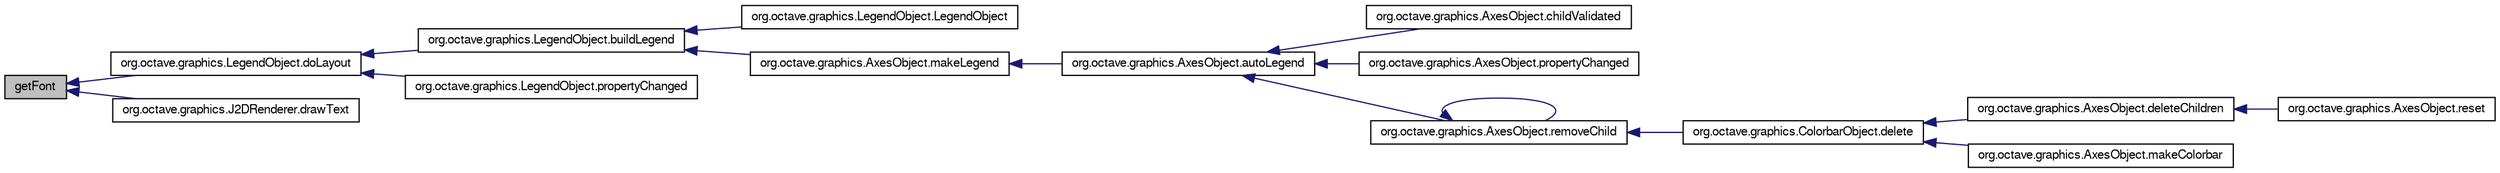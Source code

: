 digraph G
{
  edge [fontname="FreeSans",fontsize="10",labelfontname="FreeSans",labelfontsize="10"];
  node [fontname="FreeSans",fontsize="10",shape=record];
  rankdir="LR";
  Node1 [label="getFont",height=0.2,width=0.4,color="black", fillcolor="grey75", style="filled" fontcolor="black"];
  Node1 -> Node2 [dir="back",color="midnightblue",fontsize="10",style="solid",fontname="FreeSans"];
  Node2 [label="org.octave.graphics.LegendObject.doLayout",height=0.2,width=0.4,color="black", fillcolor="white", style="filled",URL="$classorg_1_1octave_1_1graphics_1_1_legend_object.html#abf88fa0b9edf8ede8c6b1bd9e3510d4f"];
  Node2 -> Node3 [dir="back",color="midnightblue",fontsize="10",style="solid",fontname="FreeSans"];
  Node3 [label="org.octave.graphics.LegendObject.buildLegend",height=0.2,width=0.4,color="black", fillcolor="white", style="filled",URL="$classorg_1_1octave_1_1graphics_1_1_legend_object.html#a55d0f84024ef147bc44d045c3f708dcc"];
  Node3 -> Node4 [dir="back",color="midnightblue",fontsize="10",style="solid",fontname="FreeSans"];
  Node4 [label="org.octave.graphics.LegendObject.LegendObject",height=0.2,width=0.4,color="black", fillcolor="white", style="filled",URL="$classorg_1_1octave_1_1graphics_1_1_legend_object.html#af481b72f794bf09cd6a2bf647172ca5d"];
  Node3 -> Node5 [dir="back",color="midnightblue",fontsize="10",style="solid",fontname="FreeSans"];
  Node5 [label="org.octave.graphics.AxesObject.makeLegend",height=0.2,width=0.4,color="black", fillcolor="white", style="filled",URL="$classorg_1_1octave_1_1graphics_1_1_axes_object.html#af818b4197b31dc2d4e3c704cf6989770"];
  Node5 -> Node6 [dir="back",color="midnightblue",fontsize="10",style="solid",fontname="FreeSans"];
  Node6 [label="org.octave.graphics.AxesObject.autoLegend",height=0.2,width=0.4,color="black", fillcolor="white", style="filled",URL="$classorg_1_1octave_1_1graphics_1_1_axes_object.html#aed523bdcded55f65e6421d5f19485f8c"];
  Node6 -> Node7 [dir="back",color="midnightblue",fontsize="10",style="solid",fontname="FreeSans"];
  Node7 [label="org.octave.graphics.AxesObject.childValidated",height=0.2,width=0.4,color="black", fillcolor="white", style="filled",URL="$classorg_1_1octave_1_1graphics_1_1_axes_object.html#a8968031d1c5eaed3cc667f394cea6ba3"];
  Node6 -> Node8 [dir="back",color="midnightblue",fontsize="10",style="solid",fontname="FreeSans"];
  Node8 [label="org.octave.graphics.AxesObject.propertyChanged",height=0.2,width=0.4,color="black", fillcolor="white", style="filled",URL="$classorg_1_1octave_1_1graphics_1_1_axes_object.html#a15b63fbbc7c3a7ad69eb51e60232e1cb"];
  Node6 -> Node9 [dir="back",color="midnightblue",fontsize="10",style="solid",fontname="FreeSans"];
  Node9 [label="org.octave.graphics.AxesObject.removeChild",height=0.2,width=0.4,color="black", fillcolor="white", style="filled",URL="$classorg_1_1octave_1_1graphics_1_1_axes_object.html#affde818e58d4c9210b1519dd5cab6ebc"];
  Node9 -> Node10 [dir="back",color="midnightblue",fontsize="10",style="solid",fontname="FreeSans"];
  Node10 [label="org.octave.graphics.ColorbarObject.delete",height=0.2,width=0.4,color="black", fillcolor="white", style="filled",URL="$classorg_1_1octave_1_1graphics_1_1_colorbar_object.html#a7a4721d0a51e952c211e9b0fea4d8090"];
  Node10 -> Node11 [dir="back",color="midnightblue",fontsize="10",style="solid",fontname="FreeSans"];
  Node11 [label="org.octave.graphics.AxesObject.deleteChildren",height=0.2,width=0.4,color="black", fillcolor="white", style="filled",URL="$classorg_1_1octave_1_1graphics_1_1_axes_object.html#abf67d882cbea8b20d80544fe5f604e4a"];
  Node11 -> Node12 [dir="back",color="midnightblue",fontsize="10",style="solid",fontname="FreeSans"];
  Node12 [label="org.octave.graphics.AxesObject.reset",height=0.2,width=0.4,color="black", fillcolor="white", style="filled",URL="$classorg_1_1octave_1_1graphics_1_1_axes_object.html#a262380997e7c353f883761ebed63d18d"];
  Node10 -> Node13 [dir="back",color="midnightblue",fontsize="10",style="solid",fontname="FreeSans"];
  Node13 [label="org.octave.graphics.AxesObject.makeColorbar",height=0.2,width=0.4,color="black", fillcolor="white", style="filled",URL="$classorg_1_1octave_1_1graphics_1_1_axes_object.html#a18ad92a2eeba970815dbcc4aa1b25bbd"];
  Node9 -> Node9 [dir="back",color="midnightblue",fontsize="10",style="solid",fontname="FreeSans"];
  Node2 -> Node14 [dir="back",color="midnightblue",fontsize="10",style="solid",fontname="FreeSans"];
  Node14 [label="org.octave.graphics.LegendObject.propertyChanged",height=0.2,width=0.4,color="black", fillcolor="white", style="filled",URL="$classorg_1_1octave_1_1graphics_1_1_legend_object.html#a15b63fbbc7c3a7ad69eb51e60232e1cb"];
  Node1 -> Node15 [dir="back",color="midnightblue",fontsize="10",style="solid",fontname="FreeSans"];
  Node15 [label="org.octave.graphics.J2DRenderer.drawText",height=0.2,width=0.4,color="black", fillcolor="white", style="filled",URL="$classorg_1_1octave_1_1graphics_1_1_j2_d_renderer.html#a747190ca063a83f7dea96e6d328c06b7"];
}
